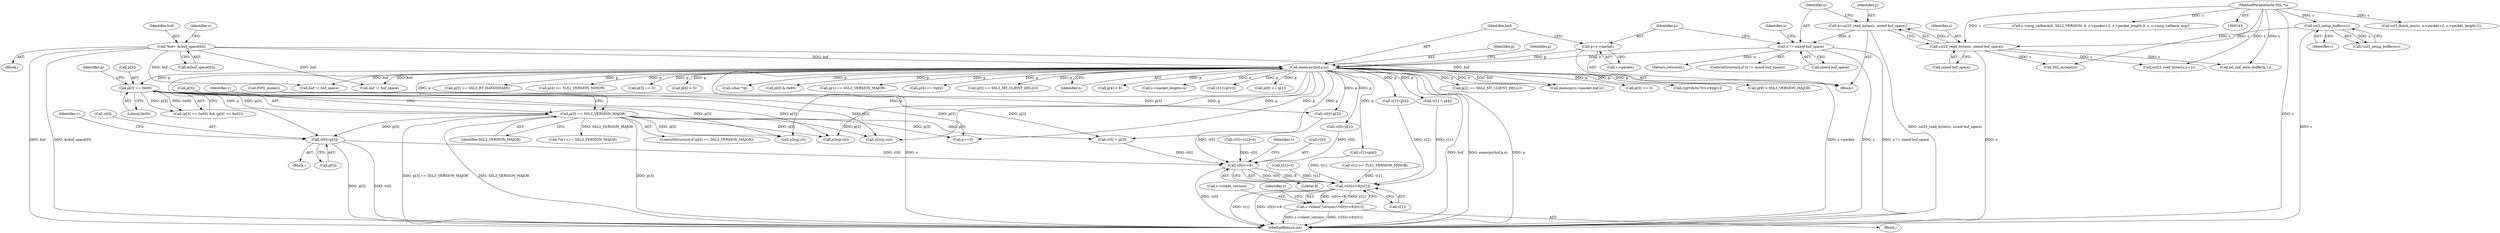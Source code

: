 digraph "0_openssl_b82924741b4bd590da890619be671f4635e46c2b@array" {
"1000273" [label="(Call,v[0]=p[3])"];
"1000267" [label="(Call,p[3] == SSL3_VERSION_MAJOR)"];
"1000230" [label="(Call,p[3] == 0x00)"];
"1000211" [label="(Call,memcpy(buf,p,n))"];
"1000148" [label="(Call,*buf= &(buf_space[0]))"];
"1000206" [label="(Call,p=s->packet)"];
"1000200" [label="(Call,n != sizeof buf_space)"];
"1000193" [label="(Call,n=ssl23_read_bytes(s, sizeof buf_space))"];
"1000195" [label="(Call,ssl23_read_bytes(s, sizeof buf_space))"];
"1000190" [label="(Call,ssl3_setup_buffers(s))"];
"1000144" [label="(MethodParameterIn,SSL *s)"];
"1001050" [label="(Call,v[0]<<8)"];
"1001049" [label="(Call,(v[0]<<8)|v[1])"];
"1001045" [label="(Call,s->client_version=(v[0]<<8)|v[1])"];
"1000241" [label="(Call,v[0]=p[3])"];
"1000231" [label="(Call,p[3])"];
"1001049" [label="(Call,(v[0]<<8)|v[1])"];
"1000229" [label="(Call,(p[3] == 0x00) && (p[4] == 0x02))"];
"1001055" [label="(Call,v[1])"];
"1000200" [label="(Call,n != sizeof buf_space)"];
"1000222" [label="(Call,p[2] == SSL2_MT_CLIENT_HELLO)"];
"1000629" [label="(Call,v[1] = p[4])"];
"1000266" [label="(ControlStructure,if (p[3] == SSL3_VERSION_MAJOR))"];
"1001092" [label="(Call,SSL_accept(s))"];
"1000207" [label="(Identifier,p)"];
"1001096" [label="(Call,buf != buf_space)"];
"1000178" [label="(Block,)"];
"1000413" [label="(Call,v[0]=p[1])"];
"1000199" [label="(ControlStructure,if (n != sizeof buf_space))"];
"1000963" [label="(Call,ssl_init_wbio_buffer(s,1))"];
"1000212" [label="(Identifier,buf)"];
"1000149" [label="(Identifier,buf)"];
"1001050" [label="(Call,v[0]<<8)"];
"1000234" [label="(Literal,0x00)"];
"1000422" [label="(Call,p[3] == 0)"];
"1000730" [label="(Call,n2s(p,cl))"];
"1000271" [label="(Identifier,SSL3_VERSION_MAJOR)"];
"1000219" [label="(Identifier,p)"];
"1000275" [label="(Identifier,v)"];
"1000230" [label="(Call,p[3] == 0x00)"];
"1000280" [label="(Call,v[1]=p[4])"];
"1000195" [label="(Call,ssl23_read_bytes(s, sizeof buf_space))"];
"1000179" [label="(Call,v[0]=v[1]=0)"];
"1000144" [label="(MethodParameterIn,SSL *s)"];
"1001056" [label="(Identifier,v)"];
"1001051" [label="(Call,v[0])"];
"1000205" [label="(Identifier,n)"];
"1000638" [label="(Call,((p[0]&0x7f)<<8)|p[1])"];
"1000190" [label="(Call,ssl3_setup_buffers(s))"];
"1000202" [label="(Call,sizeof buf_space)"];
"1000770" [label="(Call,*(d++) = SSL3_VERSION_MAJOR)"];
"1000438" [label="(Call,p[9] > SSL3_VERSION_MAJOR)"];
"1001046" [label="(Call,s->client_version)"];
"1000590" [label="(Call,FIPS_mode())"];
"1000682" [label="(Call,ssl3_finish_mac(s, s->packet+2, s->packet_length-2))"];
"1001104" [label="(MethodReturn,int)"];
"1000727" [label="(Call,n2s(p,sil))"];
"1000724" [label="(Call,n2s(p,csl))"];
"1000277" [label="(Call,p[3])"];
"1000376" [label="(Call,p[0] == SSL3_RT_HANDSHAKE)"];
"1000268" [label="(Call,p[3])"];
"1000191" [label="(Identifier,s)"];
"1000273" [label="(Call,v[0]=p[3])"];
"1000698" [label="(Call,s->msg_callback(0, SSL2_VERSION, 0, s->packet+2, s->packet_length-2, s, s->msg_callback_arg))"];
"1000288" [label="(Call,p[4] >= TLS1_VERSION_MINOR)"];
"1000395" [label="(Call,p[3] == 0)"];
"1000183" [label="(Call,v[1]=0)"];
"1000148" [label="(Call,*buf= &(buf_space[0]))"];
"1000457" [label="(Call,v[1] >= TLS1_VERSION_MINOR)"];
"1000213" [label="(Identifier,p)"];
"1000622" [label="(Call,v[0] = p[3])"];
"1000208" [label="(Call,s->packet)"];
"1000193" [label="(Call,n=ssl23_read_bytes(s, sizeof buf_space))"];
"1000400" [label="(Call,p[4] < 5)"];
"1000721" [label="(Call,p+=5)"];
"1000267" [label="(Call,p[3] == SSL3_VERSION_MAJOR)"];
"1000537" [label="(Call,(char *)p)"];
"1000217" [label="(Call,p[0] & 0x80)"];
"1000204" [label="(Return,return(n);)"];
"1000201" [label="(Identifier,n)"];
"1000382" [label="(Call,p[1] == SSL3_VERSION_MAJOR)"];
"1000189" [label="(Call,!ssl3_setup_buffers(s))"];
"1000272" [label="(Block,)"];
"1000197" [label="(Call,sizeof buf_space)"];
"1001045" [label="(Call,s->client_version=(v[0]<<8)|v[1])"];
"1000164" [label="(Identifier,n)"];
"1000237" [label="(Identifier,p)"];
"1000235" [label="(Call,p[4] == 0x02)"];
"1000671" [label="(Call,ssl23_read_bytes(s,n+2))"];
"1000388" [label="(Call,p[5] == SSL3_MT_CLIENT_HELLO)"];
"1000274" [label="(Call,v[0])"];
"1000194" [label="(Identifier,n)"];
"1000214" [label="(Identifier,n)"];
"1000206" [label="(Call,p=s->packet)"];
"1000248" [label="(Call,v[1]=p[4])"];
"1000996" [label="(Call,memcpy(s->packet,buf,n))"];
"1000939" [label="(Block,)"];
"1000427" [label="(Call,p[4] < 6)"];
"1000150" [label="(Call,&(buf_space[0]))"];
"1000977" [label="(Call,s->packet_length=n)"];
"1001060" [label="(Identifier,s)"];
"1000449" [label="(Call,v[1]=p[10])"];
"1000282" [label="(Identifier,v)"];
"1000196" [label="(Identifier,s)"];
"1001086" [label="(Call,buf != buf_space)"];
"1000405" [label="(Call,p[9] >= p[1])"];
"1001054" [label="(Literal,8)"];
"1000211" [label="(Call,memcpy(buf,p,n))"];
"1000145" [label="(Block,)"];
"1000273" -> "1000272"  [label="AST: "];
"1000273" -> "1000277"  [label="CFG: "];
"1000274" -> "1000273"  [label="AST: "];
"1000277" -> "1000273"  [label="AST: "];
"1000282" -> "1000273"  [label="CFG: "];
"1000273" -> "1001104"  [label="DDG: v[0]"];
"1000273" -> "1001104"  [label="DDG: p[3]"];
"1000267" -> "1000273"  [label="DDG: p[3]"];
"1000211" -> "1000273"  [label="DDG: p"];
"1000273" -> "1001050"  [label="DDG: v[0]"];
"1000267" -> "1000266"  [label="AST: "];
"1000267" -> "1000271"  [label="CFG: "];
"1000268" -> "1000267"  [label="AST: "];
"1000271" -> "1000267"  [label="AST: "];
"1000275" -> "1000267"  [label="CFG: "];
"1000590" -> "1000267"  [label="CFG: "];
"1000267" -> "1001104"  [label="DDG: p[3]"];
"1000267" -> "1001104"  [label="DDG: p[3] == SSL3_VERSION_MAJOR"];
"1000267" -> "1001104"  [label="DDG: SSL3_VERSION_MAJOR"];
"1000230" -> "1000267"  [label="DDG: p[3]"];
"1000211" -> "1000267"  [label="DDG: p"];
"1000267" -> "1000622"  [label="DDG: p[3]"];
"1000267" -> "1000721"  [label="DDG: p[3]"];
"1000267" -> "1000724"  [label="DDG: p[3]"];
"1000267" -> "1000727"  [label="DDG: p[3]"];
"1000267" -> "1000730"  [label="DDG: p[3]"];
"1000267" -> "1000770"  [label="DDG: SSL3_VERSION_MAJOR"];
"1000230" -> "1000229"  [label="AST: "];
"1000230" -> "1000234"  [label="CFG: "];
"1000231" -> "1000230"  [label="AST: "];
"1000234" -> "1000230"  [label="AST: "];
"1000237" -> "1000230"  [label="CFG: "];
"1000229" -> "1000230"  [label="CFG: "];
"1000230" -> "1000229"  [label="DDG: p[3]"];
"1000230" -> "1000229"  [label="DDG: 0x00"];
"1000211" -> "1000230"  [label="DDG: p"];
"1000230" -> "1000241"  [label="DDG: p[3]"];
"1000230" -> "1000622"  [label="DDG: p[3]"];
"1000230" -> "1000721"  [label="DDG: p[3]"];
"1000230" -> "1000724"  [label="DDG: p[3]"];
"1000230" -> "1000727"  [label="DDG: p[3]"];
"1000230" -> "1000730"  [label="DDG: p[3]"];
"1000211" -> "1000178"  [label="AST: "];
"1000211" -> "1000214"  [label="CFG: "];
"1000212" -> "1000211"  [label="AST: "];
"1000213" -> "1000211"  [label="AST: "];
"1000214" -> "1000211"  [label="AST: "];
"1000219" -> "1000211"  [label="CFG: "];
"1000211" -> "1001104"  [label="DDG: n"];
"1000211" -> "1001104"  [label="DDG: buf"];
"1000211" -> "1001104"  [label="DDG: memcpy(buf,p,n)"];
"1000211" -> "1001104"  [label="DDG: p"];
"1000148" -> "1000211"  [label="DDG: buf"];
"1000206" -> "1000211"  [label="DDG: p"];
"1000200" -> "1000211"  [label="DDG: n"];
"1000211" -> "1000217"  [label="DDG: p"];
"1000211" -> "1000222"  [label="DDG: p"];
"1000211" -> "1000235"  [label="DDG: p"];
"1000211" -> "1000241"  [label="DDG: p"];
"1000211" -> "1000248"  [label="DDG: p"];
"1000211" -> "1000280"  [label="DDG: p"];
"1000211" -> "1000288"  [label="DDG: p"];
"1000211" -> "1000376"  [label="DDG: p"];
"1000211" -> "1000382"  [label="DDG: p"];
"1000211" -> "1000388"  [label="DDG: p"];
"1000211" -> "1000395"  [label="DDG: p"];
"1000211" -> "1000400"  [label="DDG: p"];
"1000211" -> "1000405"  [label="DDG: p"];
"1000211" -> "1000413"  [label="DDG: p"];
"1000211" -> "1000422"  [label="DDG: p"];
"1000211" -> "1000427"  [label="DDG: p"];
"1000211" -> "1000438"  [label="DDG: p"];
"1000211" -> "1000449"  [label="DDG: p"];
"1000211" -> "1000537"  [label="DDG: p"];
"1000211" -> "1000622"  [label="DDG: p"];
"1000211" -> "1000629"  [label="DDG: p"];
"1000211" -> "1000638"  [label="DDG: p"];
"1000211" -> "1000721"  [label="DDG: p"];
"1000211" -> "1000724"  [label="DDG: p"];
"1000211" -> "1000727"  [label="DDG: p"];
"1000211" -> "1000730"  [label="DDG: p"];
"1000211" -> "1000977"  [label="DDG: n"];
"1000211" -> "1000996"  [label="DDG: buf"];
"1000211" -> "1000996"  [label="DDG: n"];
"1000211" -> "1001086"  [label="DDG: buf"];
"1000211" -> "1001096"  [label="DDG: buf"];
"1000148" -> "1000145"  [label="AST: "];
"1000148" -> "1000150"  [label="CFG: "];
"1000149" -> "1000148"  [label="AST: "];
"1000150" -> "1000148"  [label="AST: "];
"1000164" -> "1000148"  [label="CFG: "];
"1000148" -> "1001104"  [label="DDG: buf"];
"1000148" -> "1001104"  [label="DDG: &(buf_space[0])"];
"1000148" -> "1000996"  [label="DDG: buf"];
"1000148" -> "1001086"  [label="DDG: buf"];
"1000148" -> "1001096"  [label="DDG: buf"];
"1000206" -> "1000178"  [label="AST: "];
"1000206" -> "1000208"  [label="CFG: "];
"1000207" -> "1000206"  [label="AST: "];
"1000208" -> "1000206"  [label="AST: "];
"1000212" -> "1000206"  [label="CFG: "];
"1000206" -> "1001104"  [label="DDG: s->packet"];
"1000200" -> "1000199"  [label="AST: "];
"1000200" -> "1000202"  [label="CFG: "];
"1000201" -> "1000200"  [label="AST: "];
"1000202" -> "1000200"  [label="AST: "];
"1000205" -> "1000200"  [label="CFG: "];
"1000207" -> "1000200"  [label="CFG: "];
"1000200" -> "1001104"  [label="DDG: n"];
"1000200" -> "1001104"  [label="DDG: n != sizeof buf_space"];
"1000193" -> "1000200"  [label="DDG: n"];
"1000200" -> "1000204"  [label="DDG: n"];
"1000193" -> "1000178"  [label="AST: "];
"1000193" -> "1000195"  [label="CFG: "];
"1000194" -> "1000193"  [label="AST: "];
"1000195" -> "1000193"  [label="AST: "];
"1000201" -> "1000193"  [label="CFG: "];
"1000193" -> "1001104"  [label="DDG: ssl23_read_bytes(s, sizeof buf_space)"];
"1000195" -> "1000193"  [label="DDG: s"];
"1000195" -> "1000197"  [label="CFG: "];
"1000196" -> "1000195"  [label="AST: "];
"1000197" -> "1000195"  [label="AST: "];
"1000195" -> "1001104"  [label="DDG: s"];
"1000190" -> "1000195"  [label="DDG: s"];
"1000144" -> "1000195"  [label="DDG: s"];
"1000195" -> "1000671"  [label="DDG: s"];
"1000195" -> "1000963"  [label="DDG: s"];
"1000195" -> "1001092"  [label="DDG: s"];
"1000190" -> "1000189"  [label="AST: "];
"1000190" -> "1000191"  [label="CFG: "];
"1000191" -> "1000190"  [label="AST: "];
"1000189" -> "1000190"  [label="CFG: "];
"1000190" -> "1001104"  [label="DDG: s"];
"1000190" -> "1000189"  [label="DDG: s"];
"1000144" -> "1000190"  [label="DDG: s"];
"1000144" -> "1000143"  [label="AST: "];
"1000144" -> "1001104"  [label="DDG: s"];
"1000144" -> "1000671"  [label="DDG: s"];
"1000144" -> "1000682"  [label="DDG: s"];
"1000144" -> "1000698"  [label="DDG: s"];
"1000144" -> "1000963"  [label="DDG: s"];
"1000144" -> "1001092"  [label="DDG: s"];
"1001050" -> "1001049"  [label="AST: "];
"1001050" -> "1001054"  [label="CFG: "];
"1001051" -> "1001050"  [label="AST: "];
"1001054" -> "1001050"  [label="AST: "];
"1001056" -> "1001050"  [label="CFG: "];
"1001050" -> "1001104"  [label="DDG: v[0]"];
"1001050" -> "1001049"  [label="DDG: v[0]"];
"1001050" -> "1001049"  [label="DDG: 8"];
"1000622" -> "1001050"  [label="DDG: v[0]"];
"1000413" -> "1001050"  [label="DDG: v[0]"];
"1000241" -> "1001050"  [label="DDG: v[0]"];
"1000179" -> "1001050"  [label="DDG: v[0]"];
"1001049" -> "1001045"  [label="AST: "];
"1001049" -> "1001055"  [label="CFG: "];
"1001055" -> "1001049"  [label="AST: "];
"1001045" -> "1001049"  [label="CFG: "];
"1001049" -> "1001104"  [label="DDG: v[1]"];
"1001049" -> "1001104"  [label="DDG: v[0]<<8"];
"1001049" -> "1001045"  [label="DDG: v[0]<<8"];
"1001049" -> "1001045"  [label="DDG: v[1]"];
"1000183" -> "1001049"  [label="DDG: v[1]"];
"1000280" -> "1001049"  [label="DDG: v[1]"];
"1000457" -> "1001049"  [label="DDG: v[1]"];
"1000248" -> "1001049"  [label="DDG: v[1]"];
"1000629" -> "1001049"  [label="DDG: v[1]"];
"1001045" -> "1000939"  [label="AST: "];
"1001046" -> "1001045"  [label="AST: "];
"1001060" -> "1001045"  [label="CFG: "];
"1001045" -> "1001104"  [label="DDG: (v[0]<<8)|v[1]"];
"1001045" -> "1001104"  [label="DDG: s->client_version"];
}
